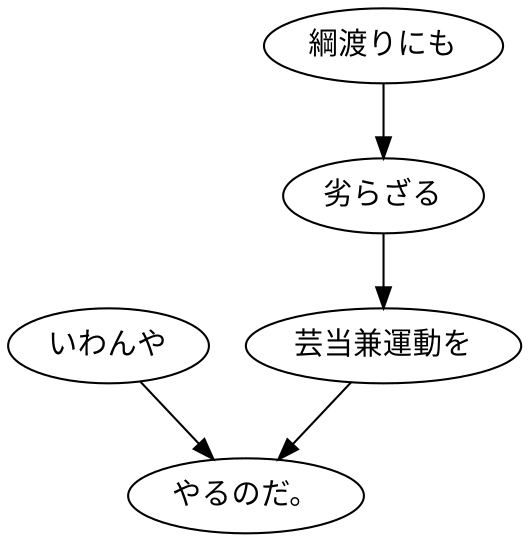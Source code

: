 digraph graph4143 {
	node0 [label="いわんや"];
	node1 [label="綱渡りにも"];
	node2 [label="劣らざる"];
	node3 [label="芸当兼運動を"];
	node4 [label="やるのだ。"];
	node0 -> node4;
	node1 -> node2;
	node2 -> node3;
	node3 -> node4;
}
